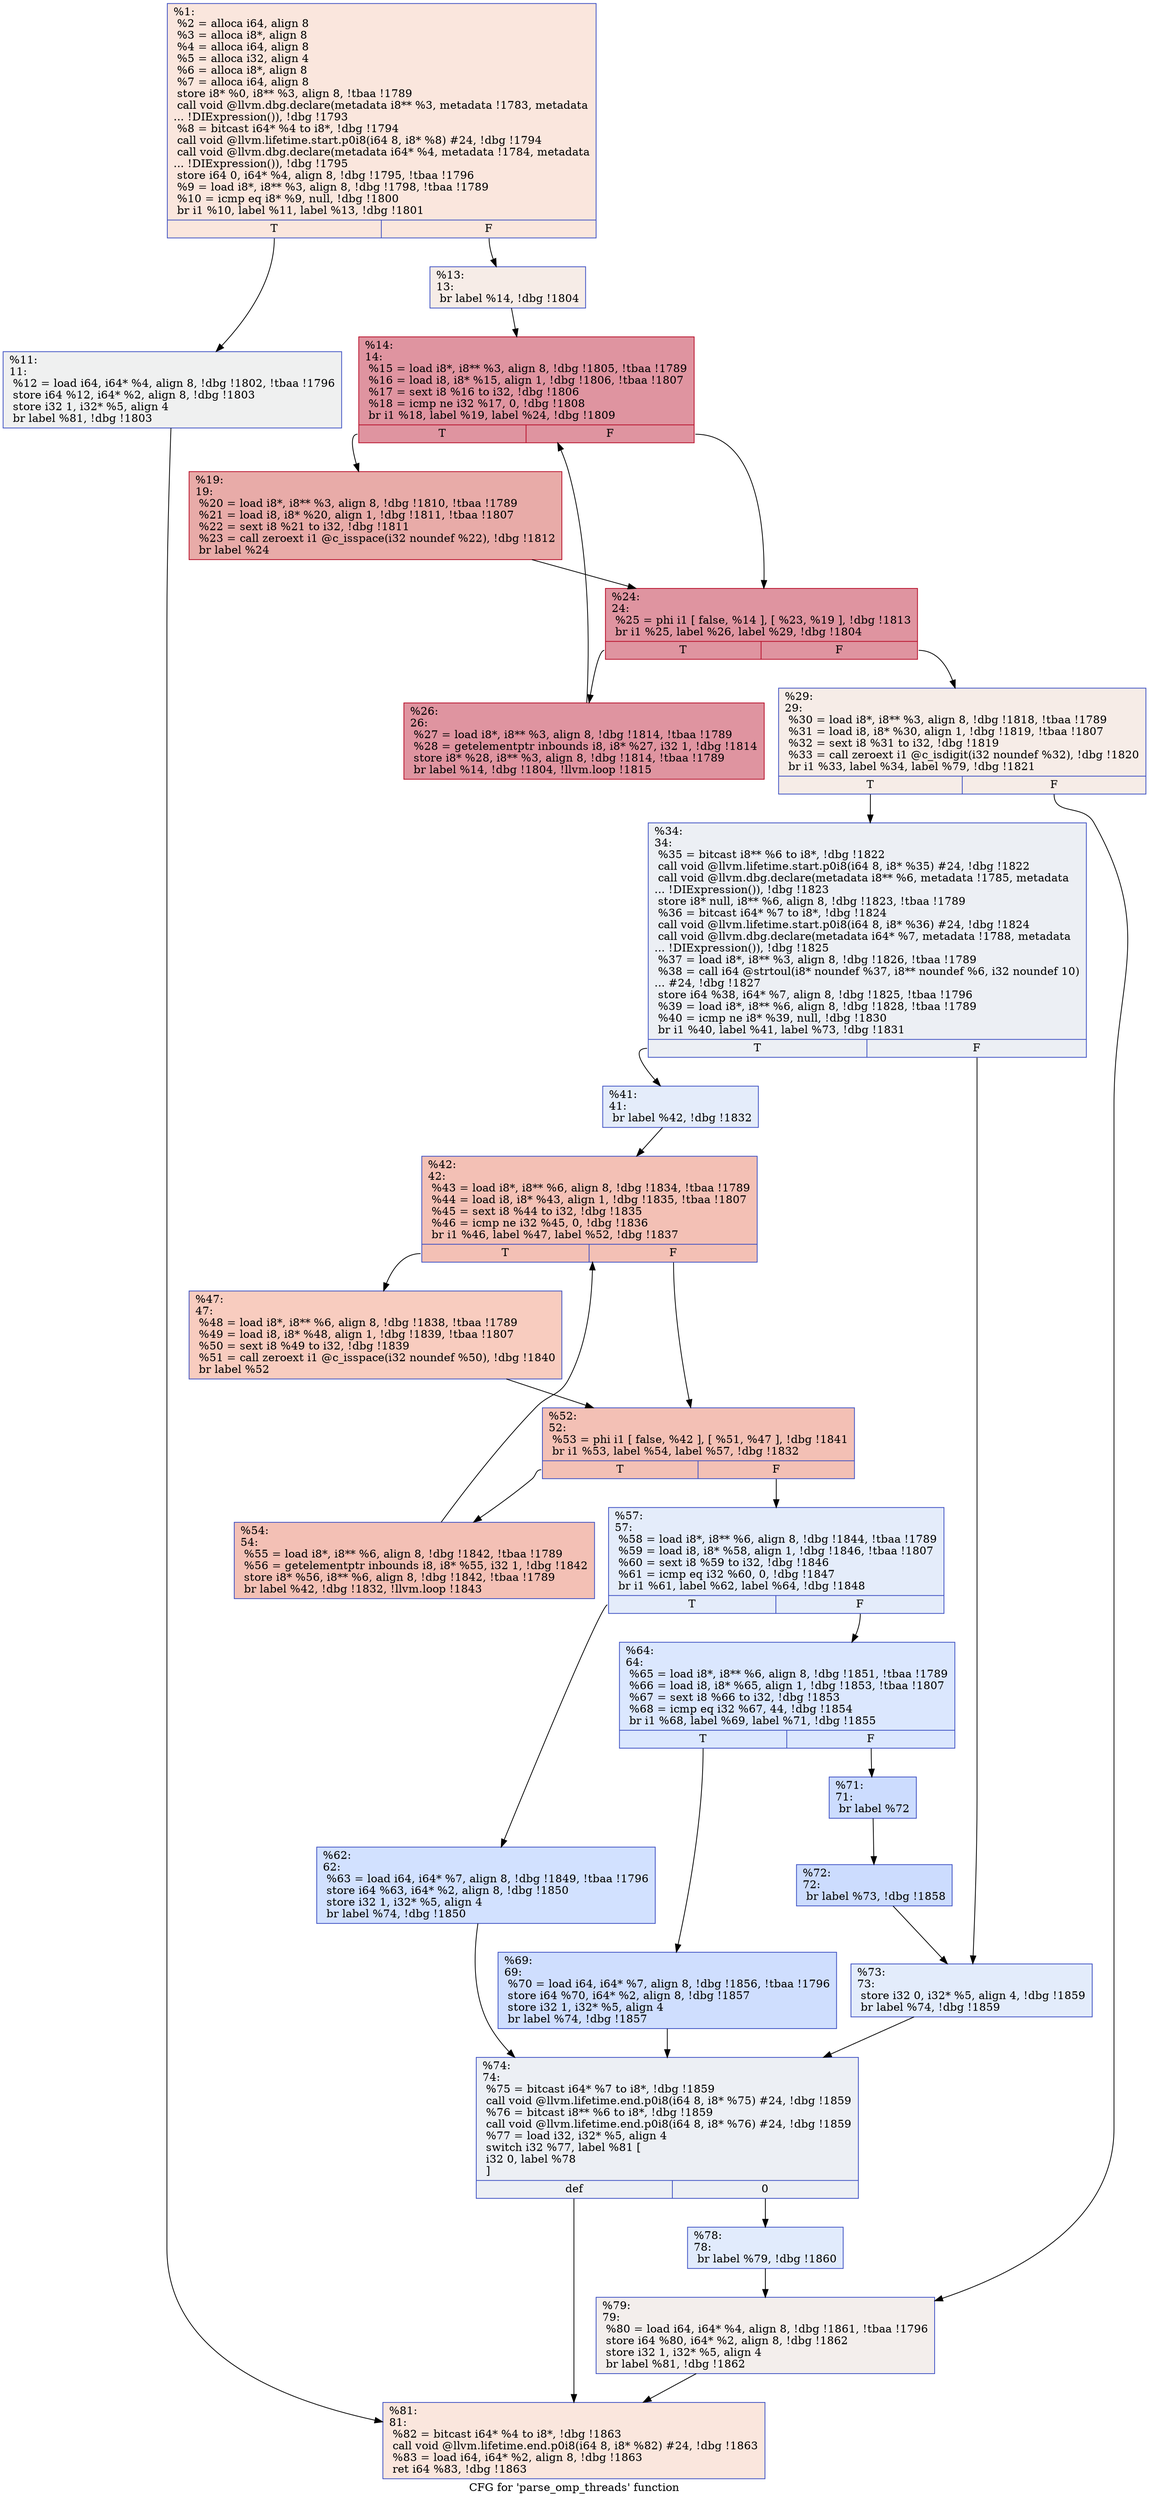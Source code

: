 digraph "CFG for 'parse_omp_threads' function" {
	label="CFG for 'parse_omp_threads' function";

	Node0x26e2890 [shape=record,color="#3d50c3ff", style=filled, fillcolor="#f3c7b170",label="{%1:\l  %2 = alloca i64, align 8\l  %3 = alloca i8*, align 8\l  %4 = alloca i64, align 8\l  %5 = alloca i32, align 4\l  %6 = alloca i8*, align 8\l  %7 = alloca i64, align 8\l  store i8* %0, i8** %3, align 8, !tbaa !1789\l  call void @llvm.dbg.declare(metadata i8** %3, metadata !1783, metadata\l... !DIExpression()), !dbg !1793\l  %8 = bitcast i64* %4 to i8*, !dbg !1794\l  call void @llvm.lifetime.start.p0i8(i64 8, i8* %8) #24, !dbg !1794\l  call void @llvm.dbg.declare(metadata i64* %4, metadata !1784, metadata\l... !DIExpression()), !dbg !1795\l  store i64 0, i64* %4, align 8, !dbg !1795, !tbaa !1796\l  %9 = load i8*, i8** %3, align 8, !dbg !1798, !tbaa !1789\l  %10 = icmp eq i8* %9, null, !dbg !1800\l  br i1 %10, label %11, label %13, !dbg !1801\l|{<s0>T|<s1>F}}"];
	Node0x26e2890:s0 -> Node0x26e29b0;
	Node0x26e2890:s1 -> Node0x26e2a00;
	Node0x26e29b0 [shape=record,color="#3d50c3ff", style=filled, fillcolor="#dbdcde70",label="{%11:\l11:                                               \l  %12 = load i64, i64* %4, align 8, !dbg !1802, !tbaa !1796\l  store i64 %12, i64* %2, align 8, !dbg !1803\l  store i32 1, i32* %5, align 4\l  br label %81, !dbg !1803\l}"];
	Node0x26e29b0 -> Node0x26e30e0;
	Node0x26e2a00 [shape=record,color="#3d50c3ff", style=filled, fillcolor="#ead5c970",label="{%13:\l13:                                               \l  br label %14, !dbg !1804\l}"];
	Node0x26e2a00 -> Node0x26e2a50;
	Node0x26e2a50 [shape=record,color="#b70d28ff", style=filled, fillcolor="#b70d2870",label="{%14:\l14:                                               \l  %15 = load i8*, i8** %3, align 8, !dbg !1805, !tbaa !1789\l  %16 = load i8, i8* %15, align 1, !dbg !1806, !tbaa !1807\l  %17 = sext i8 %16 to i32, !dbg !1806\l  %18 = icmp ne i32 %17, 0, !dbg !1808\l  br i1 %18, label %19, label %24, !dbg !1809\l|{<s0>T|<s1>F}}"];
	Node0x26e2a50:s0 -> Node0x26e2aa0;
	Node0x26e2a50:s1 -> Node0x26e2af0;
	Node0x26e2aa0 [shape=record,color="#b70d28ff", style=filled, fillcolor="#cc403a70",label="{%19:\l19:                                               \l  %20 = load i8*, i8** %3, align 8, !dbg !1810, !tbaa !1789\l  %21 = load i8, i8* %20, align 1, !dbg !1811, !tbaa !1807\l  %22 = sext i8 %21 to i32, !dbg !1811\l  %23 = call zeroext i1 @c_isspace(i32 noundef %22), !dbg !1812\l  br label %24\l}"];
	Node0x26e2aa0 -> Node0x26e2af0;
	Node0x26e2af0 [shape=record,color="#b70d28ff", style=filled, fillcolor="#b70d2870",label="{%24:\l24:                                               \l  %25 = phi i1 [ false, %14 ], [ %23, %19 ], !dbg !1813\l  br i1 %25, label %26, label %29, !dbg !1804\l|{<s0>T|<s1>F}}"];
	Node0x26e2af0:s0 -> Node0x26e2b40;
	Node0x26e2af0:s1 -> Node0x26e2b90;
	Node0x26e2b40 [shape=record,color="#b70d28ff", style=filled, fillcolor="#b70d2870",label="{%26:\l26:                                               \l  %27 = load i8*, i8** %3, align 8, !dbg !1814, !tbaa !1789\l  %28 = getelementptr inbounds i8, i8* %27, i32 1, !dbg !1814\l  store i8* %28, i8** %3, align 8, !dbg !1814, !tbaa !1789\l  br label %14, !dbg !1804, !llvm.loop !1815\l}"];
	Node0x26e2b40 -> Node0x26e2a50;
	Node0x26e2b90 [shape=record,color="#3d50c3ff", style=filled, fillcolor="#ead5c970",label="{%29:\l29:                                               \l  %30 = load i8*, i8** %3, align 8, !dbg !1818, !tbaa !1789\l  %31 = load i8, i8* %30, align 1, !dbg !1819, !tbaa !1807\l  %32 = sext i8 %31 to i32, !dbg !1819\l  %33 = call zeroext i1 @c_isdigit(i32 noundef %32), !dbg !1820\l  br i1 %33, label %34, label %79, !dbg !1821\l|{<s0>T|<s1>F}}"];
	Node0x26e2b90:s0 -> Node0x26e2be0;
	Node0x26e2b90:s1 -> Node0x26e3090;
	Node0x26e2be0 [shape=record,color="#3d50c3ff", style=filled, fillcolor="#d4dbe670",label="{%34:\l34:                                               \l  %35 = bitcast i8** %6 to i8*, !dbg !1822\l  call void @llvm.lifetime.start.p0i8(i64 8, i8* %35) #24, !dbg !1822\l  call void @llvm.dbg.declare(metadata i8** %6, metadata !1785, metadata\l... !DIExpression()), !dbg !1823\l  store i8* null, i8** %6, align 8, !dbg !1823, !tbaa !1789\l  %36 = bitcast i64* %7 to i8*, !dbg !1824\l  call void @llvm.lifetime.start.p0i8(i64 8, i8* %36) #24, !dbg !1824\l  call void @llvm.dbg.declare(metadata i64* %7, metadata !1788, metadata\l... !DIExpression()), !dbg !1825\l  %37 = load i8*, i8** %3, align 8, !dbg !1826, !tbaa !1789\l  %38 = call i64 @strtoul(i8* noundef %37, i8** noundef %6, i32 noundef 10)\l... #24, !dbg !1827\l  store i64 %38, i64* %7, align 8, !dbg !1825, !tbaa !1796\l  %39 = load i8*, i8** %6, align 8, !dbg !1828, !tbaa !1789\l  %40 = icmp ne i8* %39, null, !dbg !1830\l  br i1 %40, label %41, label %73, !dbg !1831\l|{<s0>T|<s1>F}}"];
	Node0x26e2be0:s0 -> Node0x26e2c30;
	Node0x26e2be0:s1 -> Node0x26e2fa0;
	Node0x26e2c30 [shape=record,color="#3d50c3ff", style=filled, fillcolor="#c1d4f470",label="{%41:\l41:                                               \l  br label %42, !dbg !1832\l}"];
	Node0x26e2c30 -> Node0x26e2c80;
	Node0x26e2c80 [shape=record,color="#3d50c3ff", style=filled, fillcolor="#e5705870",label="{%42:\l42:                                               \l  %43 = load i8*, i8** %6, align 8, !dbg !1834, !tbaa !1789\l  %44 = load i8, i8* %43, align 1, !dbg !1835, !tbaa !1807\l  %45 = sext i8 %44 to i32, !dbg !1835\l  %46 = icmp ne i32 %45, 0, !dbg !1836\l  br i1 %46, label %47, label %52, !dbg !1837\l|{<s0>T|<s1>F}}"];
	Node0x26e2c80:s0 -> Node0x26e2cd0;
	Node0x26e2c80:s1 -> Node0x26e2d20;
	Node0x26e2cd0 [shape=record,color="#3d50c3ff", style=filled, fillcolor="#f08b6e70",label="{%47:\l47:                                               \l  %48 = load i8*, i8** %6, align 8, !dbg !1838, !tbaa !1789\l  %49 = load i8, i8* %48, align 1, !dbg !1839, !tbaa !1807\l  %50 = sext i8 %49 to i32, !dbg !1839\l  %51 = call zeroext i1 @c_isspace(i32 noundef %50), !dbg !1840\l  br label %52\l}"];
	Node0x26e2cd0 -> Node0x26e2d20;
	Node0x26e2d20 [shape=record,color="#3d50c3ff", style=filled, fillcolor="#e5705870",label="{%52:\l52:                                               \l  %53 = phi i1 [ false, %42 ], [ %51, %47 ], !dbg !1841\l  br i1 %53, label %54, label %57, !dbg !1832\l|{<s0>T|<s1>F}}"];
	Node0x26e2d20:s0 -> Node0x26e2d70;
	Node0x26e2d20:s1 -> Node0x26e2dc0;
	Node0x26e2d70 [shape=record,color="#3d50c3ff", style=filled, fillcolor="#e5705870",label="{%54:\l54:                                               \l  %55 = load i8*, i8** %6, align 8, !dbg !1842, !tbaa !1789\l  %56 = getelementptr inbounds i8, i8* %55, i32 1, !dbg !1842\l  store i8* %56, i8** %6, align 8, !dbg !1842, !tbaa !1789\l  br label %42, !dbg !1832, !llvm.loop !1843\l}"];
	Node0x26e2d70 -> Node0x26e2c80;
	Node0x26e2dc0 [shape=record,color="#3d50c3ff", style=filled, fillcolor="#c1d4f470",label="{%57:\l57:                                               \l  %58 = load i8*, i8** %6, align 8, !dbg !1844, !tbaa !1789\l  %59 = load i8, i8* %58, align 1, !dbg !1846, !tbaa !1807\l  %60 = sext i8 %59 to i32, !dbg !1846\l  %61 = icmp eq i32 %60, 0, !dbg !1847\l  br i1 %61, label %62, label %64, !dbg !1848\l|{<s0>T|<s1>F}}"];
	Node0x26e2dc0:s0 -> Node0x26e2e10;
	Node0x26e2dc0:s1 -> Node0x26e2e60;
	Node0x26e2e10 [shape=record,color="#3d50c3ff", style=filled, fillcolor="#9abbff70",label="{%62:\l62:                                               \l  %63 = load i64, i64* %7, align 8, !dbg !1849, !tbaa !1796\l  store i64 %63, i64* %2, align 8, !dbg !1850\l  store i32 1, i32* %5, align 4\l  br label %74, !dbg !1850\l}"];
	Node0x26e2e10 -> Node0x26e2ff0;
	Node0x26e2e60 [shape=record,color="#3d50c3ff", style=filled, fillcolor="#aec9fc70",label="{%64:\l64:                                               \l  %65 = load i8*, i8** %6, align 8, !dbg !1851, !tbaa !1789\l  %66 = load i8, i8* %65, align 1, !dbg !1853, !tbaa !1807\l  %67 = sext i8 %66 to i32, !dbg !1853\l  %68 = icmp eq i32 %67, 44, !dbg !1854\l  br i1 %68, label %69, label %71, !dbg !1855\l|{<s0>T|<s1>F}}"];
	Node0x26e2e60:s0 -> Node0x26e2eb0;
	Node0x26e2e60:s1 -> Node0x26e2f00;
	Node0x26e2eb0 [shape=record,color="#3d50c3ff", style=filled, fillcolor="#93b5fe70",label="{%69:\l69:                                               \l  %70 = load i64, i64* %7, align 8, !dbg !1856, !tbaa !1796\l  store i64 %70, i64* %2, align 8, !dbg !1857\l  store i32 1, i32* %5, align 4\l  br label %74, !dbg !1857\l}"];
	Node0x26e2eb0 -> Node0x26e2ff0;
	Node0x26e2f00 [shape=record,color="#3d50c3ff", style=filled, fillcolor="#8caffe70",label="{%71:\l71:                                               \l  br label %72\l}"];
	Node0x26e2f00 -> Node0x26e2f50;
	Node0x26e2f50 [shape=record,color="#3d50c3ff", style=filled, fillcolor="#8caffe70",label="{%72:\l72:                                               \l  br label %73, !dbg !1858\l}"];
	Node0x26e2f50 -> Node0x26e2fa0;
	Node0x26e2fa0 [shape=record,color="#3d50c3ff", style=filled, fillcolor="#bfd3f670",label="{%73:\l73:                                               \l  store i32 0, i32* %5, align 4, !dbg !1859\l  br label %74, !dbg !1859\l}"];
	Node0x26e2fa0 -> Node0x26e2ff0;
	Node0x26e2ff0 [shape=record,color="#3d50c3ff", style=filled, fillcolor="#d4dbe670",label="{%74:\l74:                                               \l  %75 = bitcast i64* %7 to i8*, !dbg !1859\l  call void @llvm.lifetime.end.p0i8(i64 8, i8* %75) #24, !dbg !1859\l  %76 = bitcast i8** %6 to i8*, !dbg !1859\l  call void @llvm.lifetime.end.p0i8(i64 8, i8* %76) #24, !dbg !1859\l  %77 = load i32, i32* %5, align 4\l  switch i32 %77, label %81 [\l    i32 0, label %78\l  ]\l|{<s0>def|<s1>0}}"];
	Node0x26e2ff0:s0 -> Node0x26e30e0;
	Node0x26e2ff0:s1 -> Node0x26e3040;
	Node0x26e3040 [shape=record,color="#3d50c3ff", style=filled, fillcolor="#bbd1f870",label="{%78:\l78:                                               \l  br label %79, !dbg !1860\l}"];
	Node0x26e3040 -> Node0x26e3090;
	Node0x26e3090 [shape=record,color="#3d50c3ff", style=filled, fillcolor="#e3d9d370",label="{%79:\l79:                                               \l  %80 = load i64, i64* %4, align 8, !dbg !1861, !tbaa !1796\l  store i64 %80, i64* %2, align 8, !dbg !1862\l  store i32 1, i32* %5, align 4\l  br label %81, !dbg !1862\l}"];
	Node0x26e3090 -> Node0x26e30e0;
	Node0x26e30e0 [shape=record,color="#3d50c3ff", style=filled, fillcolor="#f3c7b170",label="{%81:\l81:                                               \l  %82 = bitcast i64* %4 to i8*, !dbg !1863\l  call void @llvm.lifetime.end.p0i8(i64 8, i8* %82) #24, !dbg !1863\l  %83 = load i64, i64* %2, align 8, !dbg !1863\l  ret i64 %83, !dbg !1863\l}"];
}
